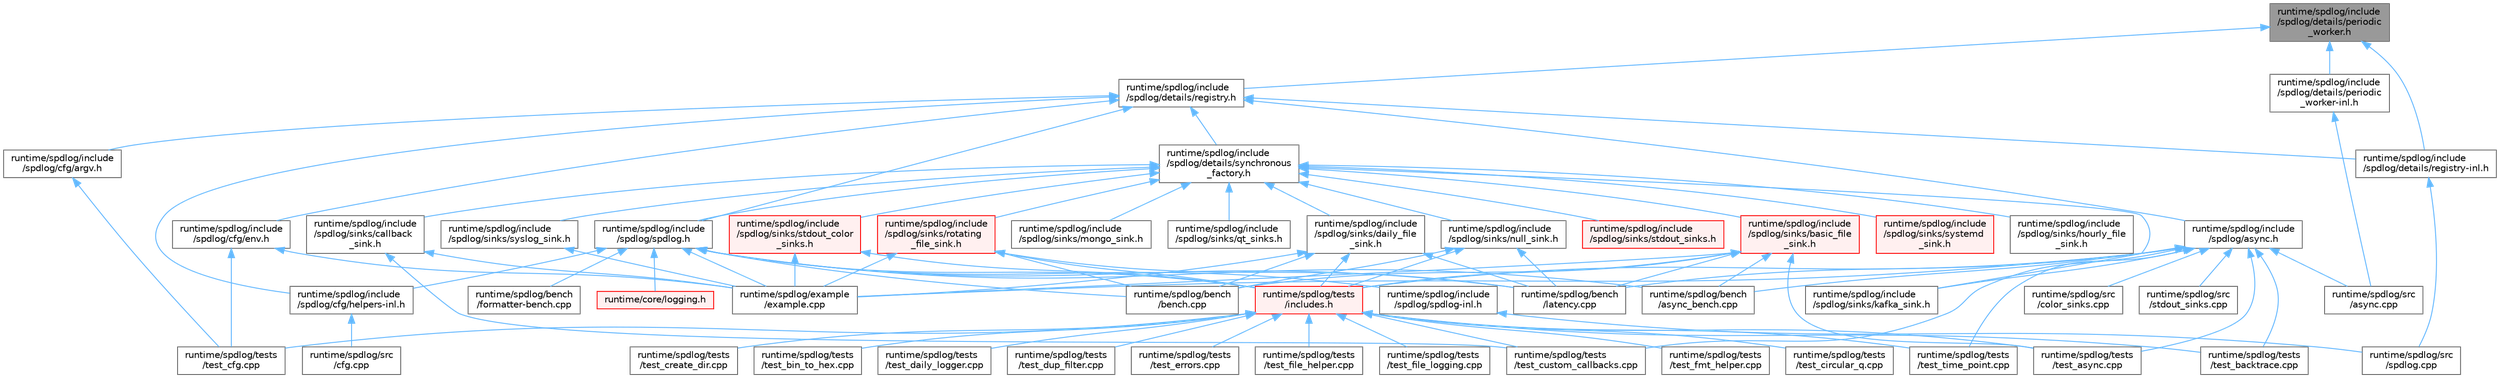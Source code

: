digraph "runtime/spdlog/include/spdlog/details/periodic_worker.h"
{
 // LATEX_PDF_SIZE
  bgcolor="transparent";
  edge [fontname=Helvetica,fontsize=10,labelfontname=Helvetica,labelfontsize=10];
  node [fontname=Helvetica,fontsize=10,shape=box,height=0.2,width=0.4];
  Node1 [id="Node000001",label="runtime/spdlog/include\l/spdlog/details/periodic\l_worker.h",height=0.2,width=0.4,color="gray40", fillcolor="grey60", style="filled", fontcolor="black",tooltip=" "];
  Node1 -> Node2 [id="edge1_Node000001_Node000002",dir="back",color="steelblue1",style="solid",tooltip=" "];
  Node2 [id="Node000002",label="runtime/spdlog/include\l/spdlog/details/periodic\l_worker-inl.h",height=0.2,width=0.4,color="grey40", fillcolor="white", style="filled",URL="$periodic__worker-inl_8h.html",tooltip=" "];
  Node2 -> Node3 [id="edge2_Node000002_Node000003",dir="back",color="steelblue1",style="solid",tooltip=" "];
  Node3 [id="Node000003",label="runtime/spdlog/src\l/async.cpp",height=0.2,width=0.4,color="grey40", fillcolor="white", style="filled",URL="$async_8cpp.html",tooltip=" "];
  Node1 -> Node4 [id="edge3_Node000001_Node000004",dir="back",color="steelblue1",style="solid",tooltip=" "];
  Node4 [id="Node000004",label="runtime/spdlog/include\l/spdlog/details/registry-inl.h",height=0.2,width=0.4,color="grey40", fillcolor="white", style="filled",URL="$registry-inl_8h.html",tooltip=" "];
  Node4 -> Node5 [id="edge4_Node000004_Node000005",dir="back",color="steelblue1",style="solid",tooltip=" "];
  Node5 [id="Node000005",label="runtime/spdlog/src\l/spdlog.cpp",height=0.2,width=0.4,color="grey40", fillcolor="white", style="filled",URL="$spdlog_8cpp.html",tooltip=" "];
  Node1 -> Node6 [id="edge5_Node000001_Node000006",dir="back",color="steelblue1",style="solid",tooltip=" "];
  Node6 [id="Node000006",label="runtime/spdlog/include\l/spdlog/details/registry.h",height=0.2,width=0.4,color="grey40", fillcolor="white", style="filled",URL="$registry_8h.html",tooltip=" "];
  Node6 -> Node7 [id="edge6_Node000006_Node000007",dir="back",color="steelblue1",style="solid",tooltip=" "];
  Node7 [id="Node000007",label="runtime/spdlog/include\l/spdlog/async.h",height=0.2,width=0.4,color="grey40", fillcolor="white", style="filled",URL="$async_8h.html",tooltip=" "];
  Node7 -> Node8 [id="edge7_Node000007_Node000008",dir="back",color="steelblue1",style="solid",tooltip=" "];
  Node8 [id="Node000008",label="runtime/spdlog/bench\l/async_bench.cpp",height=0.2,width=0.4,color="grey40", fillcolor="white", style="filled",URL="$async__bench_8cpp.html",tooltip=" "];
  Node7 -> Node9 [id="edge8_Node000007_Node000009",dir="back",color="steelblue1",style="solid",tooltip=" "];
  Node9 [id="Node000009",label="runtime/spdlog/bench\l/latency.cpp",height=0.2,width=0.4,color="grey40", fillcolor="white", style="filled",URL="$latency_8cpp.html",tooltip=" "];
  Node7 -> Node10 [id="edge9_Node000007_Node000010",dir="back",color="steelblue1",style="solid",tooltip=" "];
  Node10 [id="Node000010",label="runtime/spdlog/example\l/example.cpp",height=0.2,width=0.4,color="grey40", fillcolor="white", style="filled",URL="$example_8cpp.html",tooltip=" "];
  Node7 -> Node11 [id="edge10_Node000007_Node000011",dir="back",color="steelblue1",style="solid",tooltip=" "];
  Node11 [id="Node000011",label="runtime/spdlog/include\l/spdlog/sinks/kafka_sink.h",height=0.2,width=0.4,color="grey40", fillcolor="white", style="filled",URL="$kafka__sink_8h.html",tooltip=" "];
  Node7 -> Node3 [id="edge11_Node000007_Node000003",dir="back",color="steelblue1",style="solid",tooltip=" "];
  Node7 -> Node12 [id="edge12_Node000007_Node000012",dir="back",color="steelblue1",style="solid",tooltip=" "];
  Node12 [id="Node000012",label="runtime/spdlog/src\l/color_sinks.cpp",height=0.2,width=0.4,color="grey40", fillcolor="white", style="filled",URL="$color__sinks_8cpp.html",tooltip=" "];
  Node7 -> Node13 [id="edge13_Node000007_Node000013",dir="back",color="steelblue1",style="solid",tooltip=" "];
  Node13 [id="Node000013",label="runtime/spdlog/src\l/stdout_sinks.cpp",height=0.2,width=0.4,color="grey40", fillcolor="white", style="filled",URL="$stdout__sinks_8cpp.html",tooltip=" "];
  Node7 -> Node14 [id="edge14_Node000007_Node000014",dir="back",color="steelblue1",style="solid",tooltip=" "];
  Node14 [id="Node000014",label="runtime/spdlog/tests\l/includes.h",height=0.2,width=0.4,color="red", fillcolor="#FFF0F0", style="filled",URL="$includes_8h.html",tooltip=" "];
  Node14 -> Node15 [id="edge15_Node000014_Node000015",dir="back",color="steelblue1",style="solid",tooltip=" "];
  Node15 [id="Node000015",label="runtime/spdlog/tests\l/test_async.cpp",height=0.2,width=0.4,color="grey40", fillcolor="white", style="filled",URL="$test__async_8cpp.html",tooltip=" "];
  Node14 -> Node16 [id="edge16_Node000014_Node000016",dir="back",color="steelblue1",style="solid",tooltip=" "];
  Node16 [id="Node000016",label="runtime/spdlog/tests\l/test_backtrace.cpp",height=0.2,width=0.4,color="grey40", fillcolor="white", style="filled",URL="$test__backtrace_8cpp.html",tooltip=" "];
  Node14 -> Node17 [id="edge17_Node000014_Node000017",dir="back",color="steelblue1",style="solid",tooltip=" "];
  Node17 [id="Node000017",label="runtime/spdlog/tests\l/test_bin_to_hex.cpp",height=0.2,width=0.4,color="grey40", fillcolor="white", style="filled",URL="$test__bin__to__hex_8cpp.html",tooltip=" "];
  Node14 -> Node18 [id="edge18_Node000014_Node000018",dir="back",color="steelblue1",style="solid",tooltip=" "];
  Node18 [id="Node000018",label="runtime/spdlog/tests\l/test_cfg.cpp",height=0.2,width=0.4,color="grey40", fillcolor="white", style="filled",URL="$test__cfg_8cpp.html",tooltip=" "];
  Node14 -> Node19 [id="edge19_Node000014_Node000019",dir="back",color="steelblue1",style="solid",tooltip=" "];
  Node19 [id="Node000019",label="runtime/spdlog/tests\l/test_circular_q.cpp",height=0.2,width=0.4,color="grey40", fillcolor="white", style="filled",URL="$test__circular__q_8cpp.html",tooltip=" "];
  Node14 -> Node20 [id="edge20_Node000014_Node000020",dir="back",color="steelblue1",style="solid",tooltip=" "];
  Node20 [id="Node000020",label="runtime/spdlog/tests\l/test_create_dir.cpp",height=0.2,width=0.4,color="grey40", fillcolor="white", style="filled",URL="$test__create__dir_8cpp.html",tooltip=" "];
  Node14 -> Node21 [id="edge21_Node000014_Node000021",dir="back",color="steelblue1",style="solid",tooltip=" "];
  Node21 [id="Node000021",label="runtime/spdlog/tests\l/test_custom_callbacks.cpp",height=0.2,width=0.4,color="grey40", fillcolor="white", style="filled",URL="$test__custom__callbacks_8cpp.html",tooltip=" "];
  Node14 -> Node22 [id="edge22_Node000014_Node000022",dir="back",color="steelblue1",style="solid",tooltip=" "];
  Node22 [id="Node000022",label="runtime/spdlog/tests\l/test_daily_logger.cpp",height=0.2,width=0.4,color="grey40", fillcolor="white", style="filled",URL="$test__daily__logger_8cpp.html",tooltip=" "];
  Node14 -> Node23 [id="edge23_Node000014_Node000023",dir="back",color="steelblue1",style="solid",tooltip=" "];
  Node23 [id="Node000023",label="runtime/spdlog/tests\l/test_dup_filter.cpp",height=0.2,width=0.4,color="grey40", fillcolor="white", style="filled",URL="$test__dup__filter_8cpp.html",tooltip=" "];
  Node14 -> Node24 [id="edge24_Node000014_Node000024",dir="back",color="steelblue1",style="solid",tooltip=" "];
  Node24 [id="Node000024",label="runtime/spdlog/tests\l/test_errors.cpp",height=0.2,width=0.4,color="grey40", fillcolor="white", style="filled",URL="$test__errors_8cpp.html",tooltip=" "];
  Node14 -> Node25 [id="edge25_Node000014_Node000025",dir="back",color="steelblue1",style="solid",tooltip=" "];
  Node25 [id="Node000025",label="runtime/spdlog/tests\l/test_file_helper.cpp",height=0.2,width=0.4,color="grey40", fillcolor="white", style="filled",URL="$test__file__helper_8cpp.html",tooltip=" "];
  Node14 -> Node26 [id="edge26_Node000014_Node000026",dir="back",color="steelblue1",style="solid",tooltip=" "];
  Node26 [id="Node000026",label="runtime/spdlog/tests\l/test_file_logging.cpp",height=0.2,width=0.4,color="grey40", fillcolor="white", style="filled",URL="$test__file__logging_8cpp.html",tooltip=" "];
  Node14 -> Node27 [id="edge27_Node000014_Node000027",dir="back",color="steelblue1",style="solid",tooltip=" "];
  Node27 [id="Node000027",label="runtime/spdlog/tests\l/test_fmt_helper.cpp",height=0.2,width=0.4,color="grey40", fillcolor="white", style="filled",URL="$test__fmt__helper_8cpp.html",tooltip=" "];
  Node14 -> Node36 [id="edge28_Node000014_Node000036",dir="back",color="steelblue1",style="solid",tooltip=" "];
  Node36 [id="Node000036",label="runtime/spdlog/tests\l/test_time_point.cpp",height=0.2,width=0.4,color="grey40", fillcolor="white", style="filled",URL="$test__time__point_8cpp.html",tooltip=" "];
  Node7 -> Node15 [id="edge29_Node000007_Node000015",dir="back",color="steelblue1",style="solid",tooltip=" "];
  Node7 -> Node16 [id="edge30_Node000007_Node000016",dir="back",color="steelblue1",style="solid",tooltip=" "];
  Node7 -> Node21 [id="edge31_Node000007_Node000021",dir="back",color="steelblue1",style="solid",tooltip=" "];
  Node7 -> Node36 [id="edge32_Node000007_Node000036",dir="back",color="steelblue1",style="solid",tooltip=" "];
  Node6 -> Node38 [id="edge33_Node000006_Node000038",dir="back",color="steelblue1",style="solid",tooltip=" "];
  Node38 [id="Node000038",label="runtime/spdlog/include\l/spdlog/cfg/argv.h",height=0.2,width=0.4,color="grey40", fillcolor="white", style="filled",URL="$argv_8h.html",tooltip=" "];
  Node38 -> Node18 [id="edge34_Node000038_Node000018",dir="back",color="steelblue1",style="solid",tooltip=" "];
  Node6 -> Node39 [id="edge35_Node000006_Node000039",dir="back",color="steelblue1",style="solid",tooltip=" "];
  Node39 [id="Node000039",label="runtime/spdlog/include\l/spdlog/cfg/env.h",height=0.2,width=0.4,color="grey40", fillcolor="white", style="filled",URL="$env_8h.html",tooltip=" "];
  Node39 -> Node10 [id="edge36_Node000039_Node000010",dir="back",color="steelblue1",style="solid",tooltip=" "];
  Node39 -> Node18 [id="edge37_Node000039_Node000018",dir="back",color="steelblue1",style="solid",tooltip=" "];
  Node6 -> Node40 [id="edge38_Node000006_Node000040",dir="back",color="steelblue1",style="solid",tooltip=" "];
  Node40 [id="Node000040",label="runtime/spdlog/include\l/spdlog/cfg/helpers-inl.h",height=0.2,width=0.4,color="grey40", fillcolor="white", style="filled",URL="$helpers-inl_8h.html",tooltip=" "];
  Node40 -> Node41 [id="edge39_Node000040_Node000041",dir="back",color="steelblue1",style="solid",tooltip=" "];
  Node41 [id="Node000041",label="runtime/spdlog/src\l/cfg.cpp",height=0.2,width=0.4,color="grey40", fillcolor="white", style="filled",URL="$cfg_8cpp.html",tooltip=" "];
  Node6 -> Node4 [id="edge40_Node000006_Node000004",dir="back",color="steelblue1",style="solid",tooltip=" "];
  Node6 -> Node42 [id="edge41_Node000006_Node000042",dir="back",color="steelblue1",style="solid",tooltip=" "];
  Node42 [id="Node000042",label="runtime/spdlog/include\l/spdlog/details/synchronous\l_factory.h",height=0.2,width=0.4,color="grey40", fillcolor="white", style="filled",URL="$synchronous__factory_8h.html",tooltip=" "];
  Node42 -> Node43 [id="edge42_Node000042_Node000043",dir="back",color="steelblue1",style="solid",tooltip=" "];
  Node43 [id="Node000043",label="runtime/spdlog/include\l/spdlog/sinks/basic_file\l_sink.h",height=0.2,width=0.4,color="red", fillcolor="#FFF0F0", style="filled",URL="$basic__file__sink_8h.html",tooltip=" "];
  Node43 -> Node8 [id="edge43_Node000043_Node000008",dir="back",color="steelblue1",style="solid",tooltip=" "];
  Node43 -> Node44 [id="edge44_Node000043_Node000044",dir="back",color="steelblue1",style="solid",tooltip=" "];
  Node44 [id="Node000044",label="runtime/spdlog/bench\l/bench.cpp",height=0.2,width=0.4,color="grey40", fillcolor="white", style="filled",URL="$bench_8cpp.html",tooltip=" "];
  Node43 -> Node9 [id="edge45_Node000043_Node000009",dir="back",color="steelblue1",style="solid",tooltip=" "];
  Node43 -> Node10 [id="edge46_Node000043_Node000010",dir="back",color="steelblue1",style="solid",tooltip=" "];
  Node43 -> Node14 [id="edge47_Node000043_Node000014",dir="back",color="steelblue1",style="solid",tooltip=" "];
  Node43 -> Node15 [id="edge48_Node000043_Node000015",dir="back",color="steelblue1",style="solid",tooltip=" "];
  Node42 -> Node47 [id="edge49_Node000042_Node000047",dir="back",color="steelblue1",style="solid",tooltip=" "];
  Node47 [id="Node000047",label="runtime/spdlog/include\l/spdlog/sinks/callback\l_sink.h",height=0.2,width=0.4,color="grey40", fillcolor="white", style="filled",URL="$callback__sink_8h.html",tooltip=" "];
  Node47 -> Node10 [id="edge50_Node000047_Node000010",dir="back",color="steelblue1",style="solid",tooltip=" "];
  Node47 -> Node21 [id="edge51_Node000047_Node000021",dir="back",color="steelblue1",style="solid",tooltip=" "];
  Node42 -> Node48 [id="edge52_Node000042_Node000048",dir="back",color="steelblue1",style="solid",tooltip=" "];
  Node48 [id="Node000048",label="runtime/spdlog/include\l/spdlog/sinks/daily_file\l_sink.h",height=0.2,width=0.4,color="grey40", fillcolor="white", style="filled",URL="$daily__file__sink_8h.html",tooltip=" "];
  Node48 -> Node44 [id="edge53_Node000048_Node000044",dir="back",color="steelblue1",style="solid",tooltip=" "];
  Node48 -> Node9 [id="edge54_Node000048_Node000009",dir="back",color="steelblue1",style="solid",tooltip=" "];
  Node48 -> Node10 [id="edge55_Node000048_Node000010",dir="back",color="steelblue1",style="solid",tooltip=" "];
  Node48 -> Node14 [id="edge56_Node000048_Node000014",dir="back",color="steelblue1",style="solid",tooltip=" "];
  Node42 -> Node49 [id="edge57_Node000042_Node000049",dir="back",color="steelblue1",style="solid",tooltip=" "];
  Node49 [id="Node000049",label="runtime/spdlog/include\l/spdlog/sinks/hourly_file\l_sink.h",height=0.2,width=0.4,color="grey40", fillcolor="white", style="filled",URL="$hourly__file__sink_8h.html",tooltip=" "];
  Node42 -> Node11 [id="edge58_Node000042_Node000011",dir="back",color="steelblue1",style="solid",tooltip=" "];
  Node42 -> Node50 [id="edge59_Node000042_Node000050",dir="back",color="steelblue1",style="solid",tooltip=" "];
  Node50 [id="Node000050",label="runtime/spdlog/include\l/spdlog/sinks/mongo_sink.h",height=0.2,width=0.4,color="grey40", fillcolor="white", style="filled",URL="$mongo__sink_8h.html",tooltip=" "];
  Node42 -> Node51 [id="edge60_Node000042_Node000051",dir="back",color="steelblue1",style="solid",tooltip=" "];
  Node51 [id="Node000051",label="runtime/spdlog/include\l/spdlog/sinks/null_sink.h",height=0.2,width=0.4,color="grey40", fillcolor="white", style="filled",URL="$null__sink_8h.html",tooltip=" "];
  Node51 -> Node44 [id="edge61_Node000051_Node000044",dir="back",color="steelblue1",style="solid",tooltip=" "];
  Node51 -> Node9 [id="edge62_Node000051_Node000009",dir="back",color="steelblue1",style="solid",tooltip=" "];
  Node51 -> Node14 [id="edge63_Node000051_Node000014",dir="back",color="steelblue1",style="solid",tooltip=" "];
  Node42 -> Node52 [id="edge64_Node000042_Node000052",dir="back",color="steelblue1",style="solid",tooltip=" "];
  Node52 [id="Node000052",label="runtime/spdlog/include\l/spdlog/sinks/qt_sinks.h",height=0.2,width=0.4,color="grey40", fillcolor="white", style="filled",URL="$qt__sinks_8h.html",tooltip=" "];
  Node42 -> Node53 [id="edge65_Node000042_Node000053",dir="back",color="steelblue1",style="solid",tooltip=" "];
  Node53 [id="Node000053",label="runtime/spdlog/include\l/spdlog/sinks/rotating\l_file_sink.h",height=0.2,width=0.4,color="red", fillcolor="#FFF0F0", style="filled",URL="$rotating__file__sink_8h.html",tooltip=" "];
  Node53 -> Node44 [id="edge66_Node000053_Node000044",dir="back",color="steelblue1",style="solid",tooltip=" "];
  Node53 -> Node9 [id="edge67_Node000053_Node000009",dir="back",color="steelblue1",style="solid",tooltip=" "];
  Node53 -> Node10 [id="edge68_Node000053_Node000010",dir="back",color="steelblue1",style="solid",tooltip=" "];
  Node53 -> Node14 [id="edge69_Node000053_Node000014",dir="back",color="steelblue1",style="solid",tooltip=" "];
  Node42 -> Node55 [id="edge70_Node000042_Node000055",dir="back",color="steelblue1",style="solid",tooltip=" "];
  Node55 [id="Node000055",label="runtime/spdlog/include\l/spdlog/sinks/stdout_color\l_sinks.h",height=0.2,width=0.4,color="red", fillcolor="#FFF0F0", style="filled",URL="$stdout__color__sinks_8h.html",tooltip=" "];
  Node55 -> Node10 [id="edge71_Node000055_Node000010",dir="back",color="steelblue1",style="solid",tooltip=" "];
  Node55 -> Node14 [id="edge72_Node000055_Node000014",dir="back",color="steelblue1",style="solid",tooltip=" "];
  Node42 -> Node58 [id="edge73_Node000042_Node000058",dir="back",color="steelblue1",style="solid",tooltip=" "];
  Node58 [id="Node000058",label="runtime/spdlog/include\l/spdlog/sinks/stdout_sinks.h",height=0.2,width=0.4,color="red", fillcolor="#FFF0F0", style="filled",URL="$stdout__sinks_8h.html",tooltip=" "];
  Node42 -> Node60 [id="edge74_Node000042_Node000060",dir="back",color="steelblue1",style="solid",tooltip=" "];
  Node60 [id="Node000060",label="runtime/spdlog/include\l/spdlog/sinks/syslog_sink.h",height=0.2,width=0.4,color="grey40", fillcolor="white", style="filled",URL="$syslog__sink_8h.html",tooltip=" "];
  Node60 -> Node10 [id="edge75_Node000060_Node000010",dir="back",color="steelblue1",style="solid",tooltip=" "];
  Node42 -> Node61 [id="edge76_Node000042_Node000061",dir="back",color="steelblue1",style="solid",tooltip=" "];
  Node61 [id="Node000061",label="runtime/spdlog/include\l/spdlog/sinks/systemd\l_sink.h",height=0.2,width=0.4,color="red", fillcolor="#FFF0F0", style="filled",URL="$systemd__sink_8h.html",tooltip=" "];
  Node42 -> Node62 [id="edge77_Node000042_Node000062",dir="back",color="steelblue1",style="solid",tooltip=" "];
  Node62 [id="Node000062",label="runtime/spdlog/include\l/spdlog/spdlog.h",height=0.2,width=0.4,color="grey40", fillcolor="white", style="filled",URL="$spdlog_8h.html",tooltip=" "];
  Node62 -> Node63 [id="edge78_Node000062_Node000063",dir="back",color="steelblue1",style="solid",tooltip=" "];
  Node63 [id="Node000063",label="runtime/core/logging.h",height=0.2,width=0.4,color="red", fillcolor="#FFF0F0", style="filled",URL="$logging_8h.html",tooltip=" "];
  Node62 -> Node8 [id="edge79_Node000062_Node000008",dir="back",color="steelblue1",style="solid",tooltip=" "];
  Node62 -> Node44 [id="edge80_Node000062_Node000044",dir="back",color="steelblue1",style="solid",tooltip=" "];
  Node62 -> Node76 [id="edge81_Node000062_Node000076",dir="back",color="steelblue1",style="solid",tooltip=" "];
  Node76 [id="Node000076",label="runtime/spdlog/bench\l/formatter-bench.cpp",height=0.2,width=0.4,color="grey40", fillcolor="white", style="filled",URL="$formatter-bench_8cpp.html",tooltip=" "];
  Node62 -> Node9 [id="edge82_Node000062_Node000009",dir="back",color="steelblue1",style="solid",tooltip=" "];
  Node62 -> Node10 [id="edge83_Node000062_Node000010",dir="back",color="steelblue1",style="solid",tooltip=" "];
  Node62 -> Node40 [id="edge84_Node000062_Node000040",dir="back",color="steelblue1",style="solid",tooltip=" "];
  Node62 -> Node77 [id="edge85_Node000062_Node000077",dir="back",color="steelblue1",style="solid",tooltip=" "];
  Node77 [id="Node000077",label="runtime/spdlog/include\l/spdlog/spdlog-inl.h",height=0.2,width=0.4,color="grey40", fillcolor="white", style="filled",URL="$spdlog-inl_8h.html",tooltip=" "];
  Node77 -> Node5 [id="edge86_Node000077_Node000005",dir="back",color="steelblue1",style="solid",tooltip=" "];
  Node62 -> Node14 [id="edge87_Node000062_Node000014",dir="back",color="steelblue1",style="solid",tooltip=" "];
  Node6 -> Node62 [id="edge88_Node000006_Node000062",dir="back",color="steelblue1",style="solid",tooltip=" "];
}
